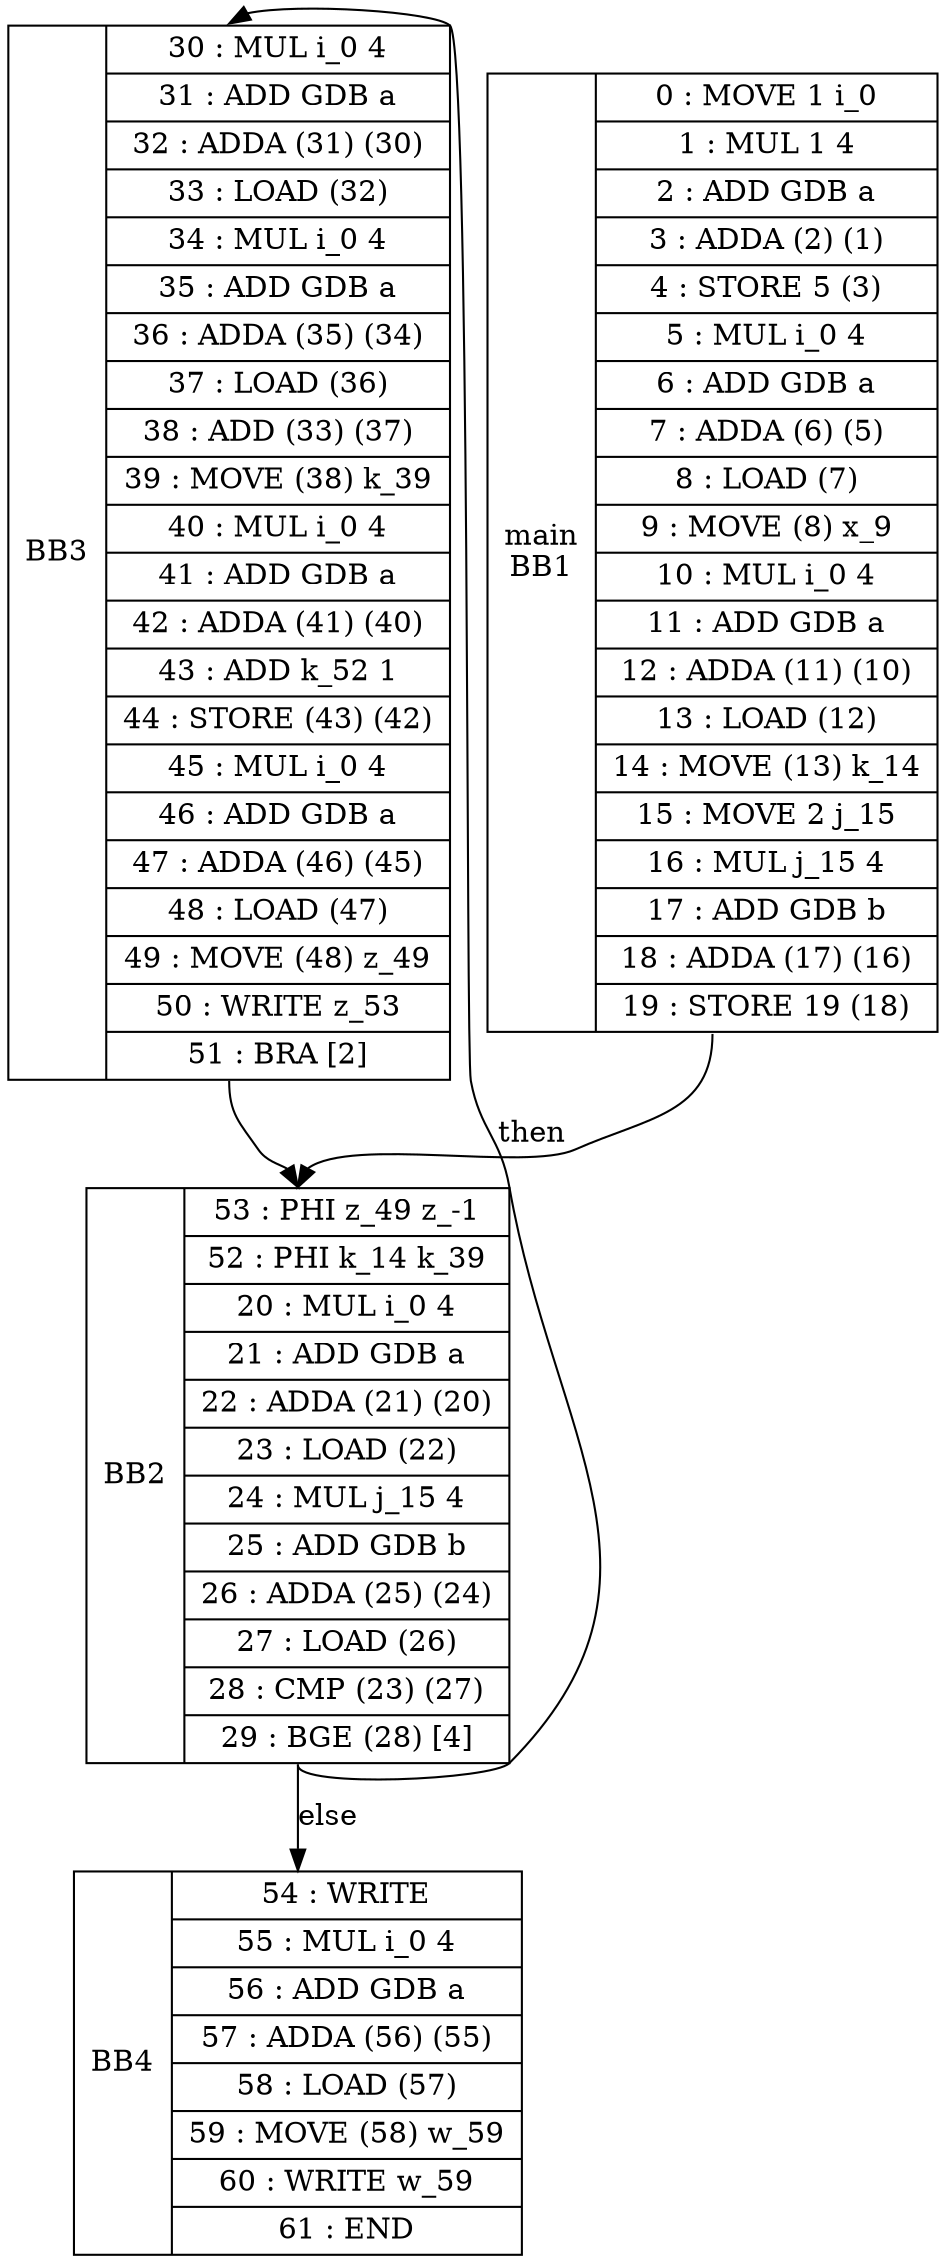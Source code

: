 digraph G { 
BB3[shape=record, label="<b>BB3|{30 : MUL i_0 4 |31 : ADD GDB a |32 : ADDA (31) (30) |33 : LOAD (32) |34 : MUL i_0 4 |35 : ADD GDB a |36 : ADDA (35) (34) |37 : LOAD (36) |38 : ADD (33) (37) |39 : MOVE (38) k_39 |40 : MUL i_0 4 |41 : ADD GDB a |42 : ADDA (41) (40) |43 : ADD k_52 1 |44 : STORE (43) (42) |45 : MUL i_0 4 |46 : ADD GDB a |47 : ADDA (46) (45) |48 : LOAD (47) |49 : MOVE (48) z_49 |50 : WRITE z_53 |51 : BRA [2] }"];
BB3:s -> BB2:n [label=""];
BB4[shape=record, label="<b>BB4|{54 : WRITE |55 : MUL i_0 4 |56 : ADD GDB a |57 : ADDA (56) (55) |58 : LOAD (57) |59 : MOVE (58) w_59 |60 : WRITE w_59 |61 : END }"];
BB2[shape=record, label="<b>BB2|{53 : PHI z_49 z_-1 |52 : PHI k_14 k_39 |20 : MUL i_0 4 |21 : ADD GDB a |22 : ADDA (21) (20) |23 : LOAD (22) |24 : MUL j_15 4 |25 : ADD GDB b |26 : ADDA (25) (24) |27 : LOAD (26) |28 : CMP (23) (27) |29 : BGE (28) [4] }"];
BB2:s -> BB3:n [label="then"];
BB2:s -> BB4:n [label="else"];
BB1[shape=record, label="<b>main\nBB1|{0 : MOVE 1 i_0 |1 : MUL 1 4 |2 : ADD GDB a |3 : ADDA (2) (1) |4 : STORE 5 (3) |5 : MUL i_0 4 |6 : ADD GDB a |7 : ADDA (6) (5) |8 : LOAD (7) |9 : MOVE (8) x_9 |10 : MUL i_0 4 |11 : ADD GDB a |12 : ADDA (11) (10) |13 : LOAD (12) |14 : MOVE (13) k_14 |15 : MOVE 2 j_15 |16 : MUL j_15 4 |17 : ADD GDB b |18 : ADDA (17) (16) |19 : STORE 19 (18) }"];
BB1:s -> BB2:n [label=""];
}